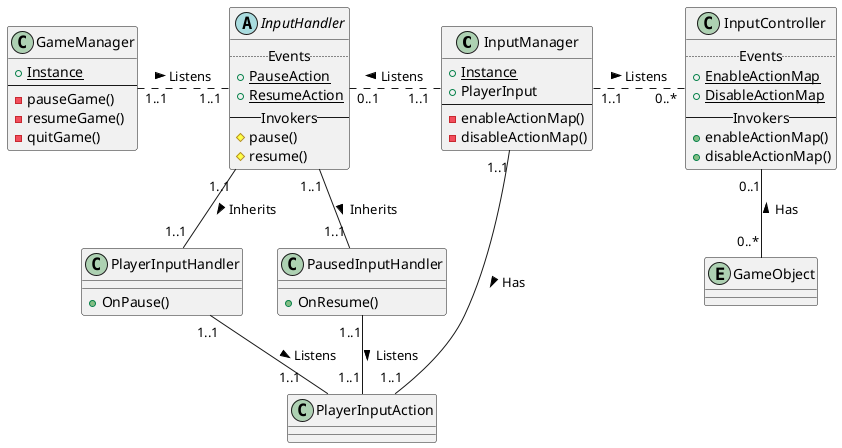 @startuml inputsystem
class InputManager {
    {static} +Instance
    +PlayerInput
    --
    -enableActionMap()
    -disableActionMap()
}

abstract InputHandler {
    ..Events..
    {static} +PauseAction
    {static} +ResumeAction
    --Invokers--
    #pause()
    #resume()
}

class PlayerInputHandler {
    +OnPause()
}

class PausedInputHandler {
    +OnResume()
}

class PlayerInputAction {

}

class InputController {
    ..Events..
    {static} +EnableActionMap
    {static} +DisableActionMap
    --Invokers--
    +enableActionMap()
    +disableActionMap()
}

entity GameObject

class GameManager {
    {static} +Instance
    --
    -pauseGame()
    -resumeGame()
    -quitGame()
}

InputManager        "1..1"       .right.   "0..*"       InputController      : "Listens >"
InputController     "0..1"       -down-    "0..*"       GameObject           : "Has <"

InputManager        "1..1 "      .left.    "0..1"       InputHandler         : "Listens >"
InputHandler        "1..1"       -down-    "1..1"       PlayerInputHandler   : "Inherits >"
InputHandler        "1..1"       -down-    "1..1"       PausedInputHandler   : "Inherits >"

InputManager        "1..1"       -down-    "1..1"       PlayerInputAction    : "Has >"
PlayerInputHandler  "1..1"       -down-    "1..1    "   PlayerInputAction    : "Listens >"
PausedInputHandler  "1..1"       -down-    "1..1"       PlayerInputAction    : "Listens >"

GameManager         "1..1  "     .right.   "1..1"       InputHandler         : "Listens >"
@enduml
